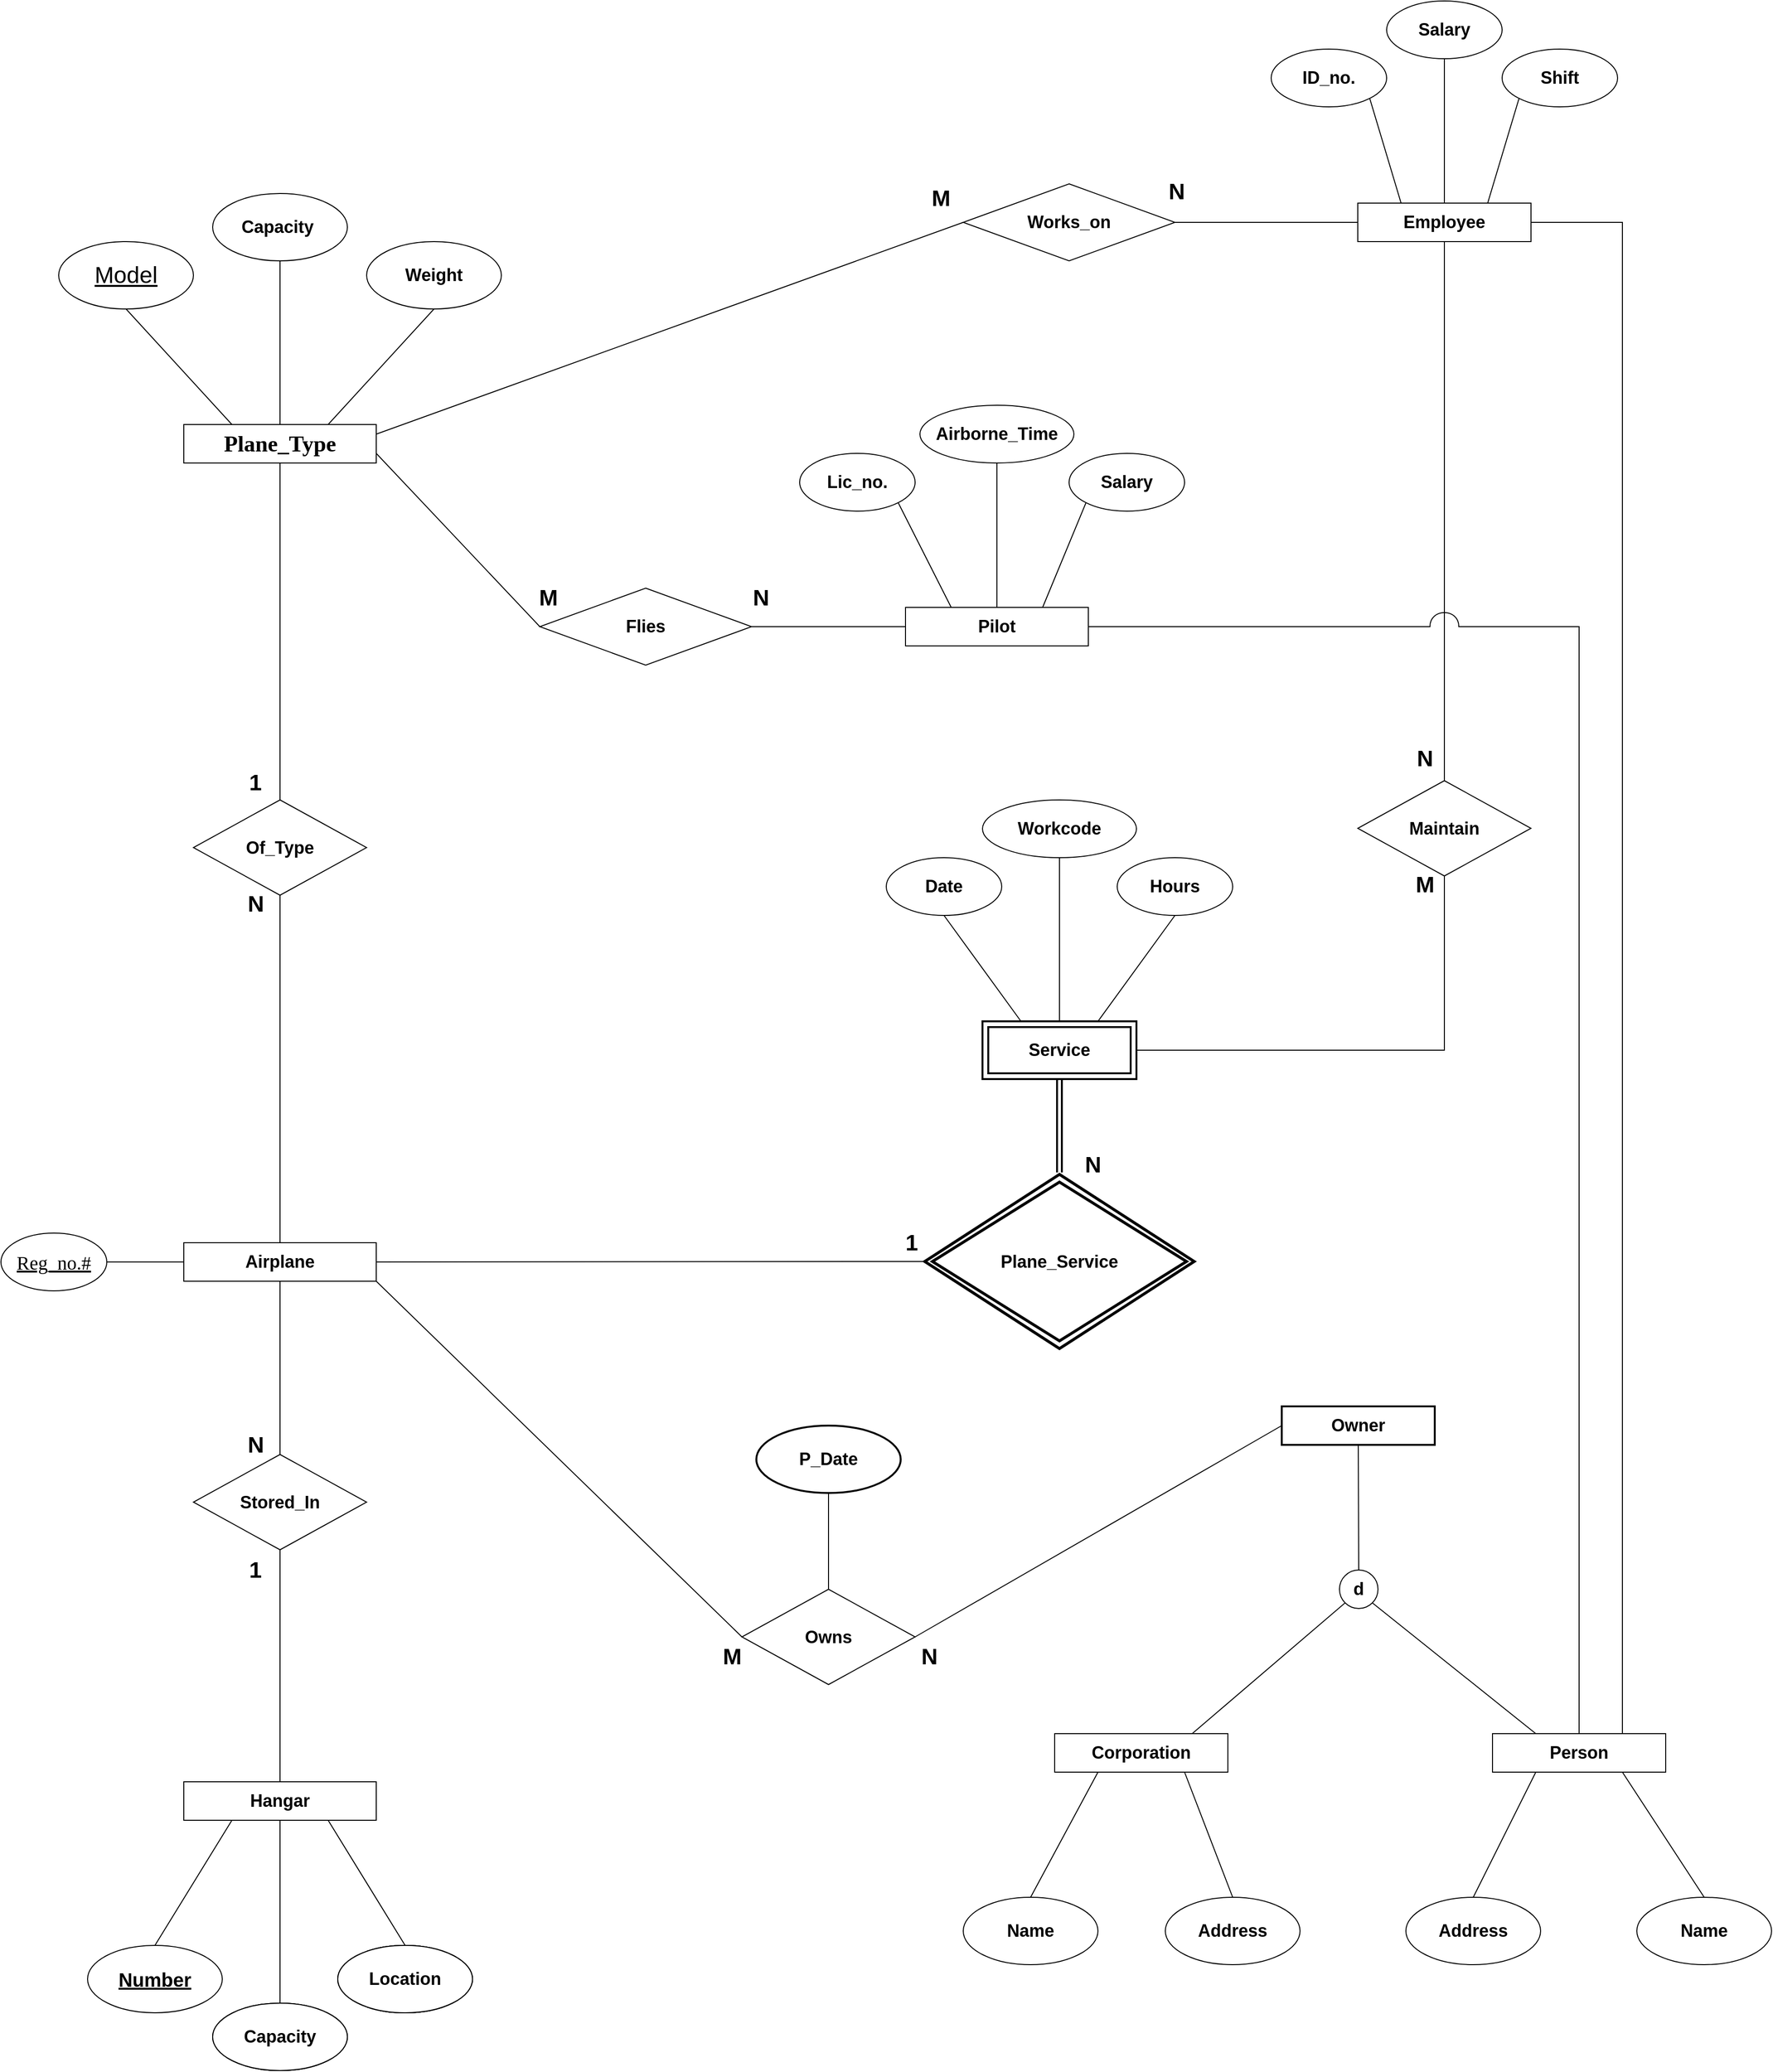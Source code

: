 <mxfile version="13.7.9" type="github">
  <diagram id="R2lEEEUBdFMjLlhIrx00" name="Page-1">
    <mxGraphModel dx="1488" dy="774" grid="1" gridSize="10" guides="1" tooltips="1" connect="1" arrows="1" fold="1" page="1" pageScale="1" pageWidth="4681" pageHeight="3300" math="0" shadow="0" extFonts="Permanent Marker^https://fonts.googleapis.com/css?family=Permanent+Marker">
      <root>
        <mxCell id="0" />
        <mxCell id="1" parent="0" />
        <mxCell id="w9EJP6OK26-klk4q5sA6-3" style="edgeStyle=orthogonalEdgeStyle;rounded=1;orthogonalLoop=1;jettySize=auto;html=1;exitX=0.5;exitY=0;exitDx=0;exitDy=0;strokeColor=none;" parent="1" source="w9EJP6OK26-klk4q5sA6-1" edge="1">
          <mxGeometry relative="1" as="geometry">
            <mxPoint x="1206" y="1559" as="targetPoint" />
          </mxGeometry>
        </mxCell>
        <mxCell id="w9EJP6OK26-klk4q5sA6-5" style="edgeStyle=orthogonalEdgeStyle;rounded=0;orthogonalLoop=1;jettySize=auto;html=1;exitX=0.5;exitY=0;exitDx=0;exitDy=0;startArrow=none;startFill=0;endArrow=none;endFill=0;strokeColor=#000000;entryX=0.5;entryY=1;entryDx=0;entryDy=0;" parent="1" source="w9EJP6OK26-klk4q5sA6-1" target="w9EJP6OK26-klk4q5sA6-6" edge="1">
          <mxGeometry relative="1" as="geometry">
            <mxPoint x="1200" y="1559" as="targetPoint" />
          </mxGeometry>
        </mxCell>
        <mxCell id="w9EJP6OK26-klk4q5sA6-45" style="edgeStyle=orthogonalEdgeStyle;rounded=0;orthogonalLoop=1;jettySize=auto;html=1;exitX=1;exitY=0.5;exitDx=0;exitDy=0;startArrow=none;startFill=0;endArrow=none;endFill=0;strokeColor=#000000;entryX=0;entryY=0.5;entryDx=0;entryDy=0;" parent="1" source="w9EJP6OK26-klk4q5sA6-1" target="w9EJP6OK26-klk4q5sA6-46" edge="1">
          <mxGeometry relative="1" as="geometry">
            <mxPoint x="1880" y="1858" as="targetPoint" />
            <Array as="points">
              <mxPoint x="1868" y="1990" />
            </Array>
          </mxGeometry>
        </mxCell>
        <mxCell id="w9EJP6OK26-klk4q5sA6-87" style="edgeStyle=elbowEdgeStyle;rounded=0;jumpSize=0;orthogonalLoop=1;jettySize=auto;html=1;exitX=0.5;exitY=1;exitDx=0;exitDy=0;entryX=0.5;entryY=0;entryDx=0;entryDy=0;startArrow=none;startFill=0;endArrow=none;endFill=0;strokeColor=#000000;strokeWidth=1;" parent="1" source="w9EJP6OK26-klk4q5sA6-1" target="w9EJP6OK26-klk4q5sA6-80" edge="1">
          <mxGeometry relative="1" as="geometry" />
        </mxCell>
        <mxCell id="w9EJP6OK26-klk4q5sA6-93" style="rounded=0;jumpSize=0;orthogonalLoop=1;jettySize=auto;html=1;exitX=1;exitY=1;exitDx=0;exitDy=0;startArrow=none;startFill=0;endArrow=none;endFill=0;strokeColor=#000000;strokeWidth=1;entryX=0;entryY=0.5;entryDx=0;entryDy=0;" parent="1" source="w9EJP6OK26-klk4q5sA6-1" target="w9EJP6OK26-klk4q5sA6-95" edge="1">
          <mxGeometry relative="1" as="geometry">
            <mxPoint x="1680" y="2320" as="targetPoint" />
          </mxGeometry>
        </mxCell>
        <mxCell id="w9EJP6OK26-klk4q5sA6-144" style="edgeStyle=elbowEdgeStyle;rounded=0;jumpStyle=arc;jumpSize=30;orthogonalLoop=1;jettySize=auto;html=1;exitX=0;exitY=0.5;exitDx=0;exitDy=0;startArrow=none;startFill=0;endArrow=none;endFill=0;strokeColor=#000000;strokeWidth=1;fontFamily=Times New Roman;fontSize=20;entryX=1;entryY=0.5;entryDx=0;entryDy=0;" parent="1" source="w9EJP6OK26-klk4q5sA6-1" target="w9EJP6OK26-klk4q5sA6-145" edge="1">
          <mxGeometry relative="1" as="geometry">
            <mxPoint x="1020" y="1990" as="targetPoint" />
          </mxGeometry>
        </mxCell>
        <mxCell id="w9EJP6OK26-klk4q5sA6-1" value="&lt;h2&gt;Airplane&lt;/h2&gt;" style="rounded=0;whiteSpace=wrap;html=1;" parent="1" vertex="1">
          <mxGeometry x="1100" y="1970" width="200" height="40" as="geometry" />
        </mxCell>
        <mxCell id="w9EJP6OK26-klk4q5sA6-9" style="edgeStyle=orthogonalEdgeStyle;rounded=0;orthogonalLoop=1;jettySize=auto;html=1;exitX=0.5;exitY=0;exitDx=0;exitDy=0;startArrow=none;startFill=0;endArrow=none;endFill=0;strokeColor=#000000;entryX=0.5;entryY=1;entryDx=0;entryDy=0;" parent="1" source="w9EJP6OK26-klk4q5sA6-6" target="w9EJP6OK26-klk4q5sA6-10" edge="1">
          <mxGeometry relative="1" as="geometry">
            <mxPoint x="1200" y="1160" as="targetPoint" />
          </mxGeometry>
        </mxCell>
        <mxCell id="w9EJP6OK26-klk4q5sA6-6" value="&lt;h2&gt;Of_Type&lt;/h2&gt;" style="rhombus;whiteSpace=wrap;html=1;" parent="1" vertex="1">
          <mxGeometry x="1110" y="1510" width="180" height="99" as="geometry" />
        </mxCell>
        <mxCell id="w9EJP6OK26-klk4q5sA6-13" style="edgeStyle=orthogonalEdgeStyle;rounded=0;orthogonalLoop=1;jettySize=auto;html=1;exitX=0.5;exitY=0;exitDx=0;exitDy=0;startArrow=none;startFill=0;endArrow=none;endFill=0;strokeColor=#000000;entryX=0.5;entryY=1;entryDx=0;entryDy=0;" parent="1" source="w9EJP6OK26-klk4q5sA6-10" target="w9EJP6OK26-klk4q5sA6-17" edge="1">
          <mxGeometry relative="1" as="geometry">
            <mxPoint x="1200" y="940" as="targetPoint" />
          </mxGeometry>
        </mxCell>
        <mxCell id="w9EJP6OK26-klk4q5sA6-10" value="&lt;h3&gt;Plane_Type&lt;/h3&gt;" style="rounded=0;whiteSpace=wrap;html=1;fontSize=20;align=center;fontFamily=Times New Roman;" parent="1" vertex="1">
          <mxGeometry x="1100" y="1120" width="200" height="40" as="geometry" />
        </mxCell>
        <mxCell id="w9EJP6OK26-klk4q5sA6-12" value="" style="endArrow=none;html=1;strokeColor=#000000;exitX=0.75;exitY=0;exitDx=0;exitDy=0;entryX=0.5;entryY=1;entryDx=0;entryDy=0;" parent="1" source="w9EJP6OK26-klk4q5sA6-10" target="w9EJP6OK26-klk4q5sA6-15" edge="1">
          <mxGeometry width="50" height="50" relative="1" as="geometry">
            <mxPoint x="1250" y="850" as="sourcePoint" />
            <mxPoint x="1360" y="990" as="targetPoint" />
          </mxGeometry>
        </mxCell>
        <mxCell id="w9EJP6OK26-klk4q5sA6-14" value="" style="endArrow=none;html=1;strokeColor=#000000;exitX=0.25;exitY=0;exitDx=0;exitDy=0;entryX=0.5;entryY=1;entryDx=0;entryDy=0;entryPerimeter=0;" parent="1" source="w9EJP6OK26-klk4q5sA6-10" target="w9EJP6OK26-klk4q5sA6-18" edge="1">
          <mxGeometry width="50" height="50" relative="1" as="geometry">
            <mxPoint x="1250" y="850" as="sourcePoint" />
            <mxPoint x="1040" y="1000" as="targetPoint" />
          </mxGeometry>
        </mxCell>
        <mxCell id="w9EJP6OK26-klk4q5sA6-15" value="&lt;h2&gt;Weight&lt;/h2&gt;" style="ellipse;whiteSpace=wrap;html=1;" parent="1" vertex="1">
          <mxGeometry x="1290" y="930" width="140" height="70" as="geometry" />
        </mxCell>
        <mxCell id="w9EJP6OK26-klk4q5sA6-17" value="&lt;h2&gt;Capacity&amp;nbsp;&lt;/h2&gt;" style="ellipse;whiteSpace=wrap;html=1;" parent="1" vertex="1">
          <mxGeometry x="1130" y="880" width="140" height="70" as="geometry" />
        </mxCell>
        <mxCell id="w9EJP6OK26-klk4q5sA6-18" value="&lt;h2 style=&quot;font-size: 24px&quot;&gt;&lt;span style=&quot;font-weight: 400&quot;&gt;&lt;span&gt;Model&lt;/span&gt;&lt;/span&gt;&lt;/h2&gt;" style="ellipse;whiteSpace=wrap;html=1;fontFamily=Helvetica;fontStyle=4" parent="1" vertex="1">
          <mxGeometry x="970" y="930" width="140" height="70" as="geometry" />
        </mxCell>
        <mxCell id="w9EJP6OK26-klk4q5sA6-19" value="" style="endArrow=none;html=1;strokeColor=#000000;exitX=1;exitY=0.25;exitDx=0;exitDy=0;entryX=0;entryY=0.5;entryDx=0;entryDy=0;" parent="1" source="w9EJP6OK26-klk4q5sA6-10" target="w9EJP6OK26-klk4q5sA6-24" edge="1">
          <mxGeometry width="50" height="50" relative="1" as="geometry">
            <mxPoint x="1250" y="1140" as="sourcePoint" />
            <mxPoint x="1800" y="920" as="targetPoint" />
          </mxGeometry>
        </mxCell>
        <mxCell id="w9EJP6OK26-klk4q5sA6-25" style="edgeStyle=orthogonalEdgeStyle;rounded=0;orthogonalLoop=1;jettySize=auto;html=1;exitX=1;exitY=0.5;exitDx=0;exitDy=0;startArrow=none;startFill=0;endArrow=none;endFill=0;strokeColor=#000000;entryX=0;entryY=0.5;entryDx=0;entryDy=0;" parent="1" source="w9EJP6OK26-klk4q5sA6-24" target="w9EJP6OK26-klk4q5sA6-38" edge="1">
          <mxGeometry relative="1" as="geometry">
            <mxPoint x="2360" y="910" as="targetPoint" />
          </mxGeometry>
        </mxCell>
        <mxCell id="w9EJP6OK26-klk4q5sA6-24" value="&lt;h2&gt;Works_on&lt;/h2&gt;" style="rhombus;whiteSpace=wrap;html=1;" parent="1" vertex="1">
          <mxGeometry x="1910" y="870" width="220" height="80" as="geometry" />
        </mxCell>
        <mxCell id="w9EJP6OK26-klk4q5sA6-27" value="" style="endArrow=none;html=1;strokeColor=#000000;exitX=1;exitY=0.75;exitDx=0;exitDy=0;entryX=0;entryY=0.5;entryDx=0;entryDy=0;entryPerimeter=0;" parent="1" source="w9EJP6OK26-klk4q5sA6-10" target="w9EJP6OK26-klk4q5sA6-28" edge="1">
          <mxGeometry width="50" height="50" relative="1" as="geometry">
            <mxPoint x="1820" y="1140" as="sourcePoint" />
            <mxPoint x="1600" y="1320" as="targetPoint" />
          </mxGeometry>
        </mxCell>
        <mxCell id="w9EJP6OK26-klk4q5sA6-29" style="edgeStyle=orthogonalEdgeStyle;rounded=0;orthogonalLoop=1;jettySize=auto;html=1;exitX=1;exitY=0.5;exitDx=0;exitDy=0;startArrow=none;startFill=0;endArrow=none;endFill=0;strokeColor=#000000;entryX=0;entryY=0.5;entryDx=0;entryDy=0;entryPerimeter=0;" parent="1" source="w9EJP6OK26-klk4q5sA6-28" target="w9EJP6OK26-klk4q5sA6-30" edge="1">
          <mxGeometry relative="1" as="geometry">
            <mxPoint x="2100" y="1270" as="targetPoint" />
          </mxGeometry>
        </mxCell>
        <mxCell id="w9EJP6OK26-klk4q5sA6-28" value="&lt;h2&gt;Flies&lt;/h2&gt;" style="rhombus;whiteSpace=wrap;html=1;" parent="1" vertex="1">
          <mxGeometry x="1470" y="1290" width="220" height="80" as="geometry" />
        </mxCell>
        <mxCell id="w9EJP6OK26-klk4q5sA6-34" style="edgeStyle=orthogonalEdgeStyle;rounded=0;orthogonalLoop=1;jettySize=auto;html=1;exitX=0.5;exitY=0;exitDx=0;exitDy=0;startArrow=none;startFill=0;endArrow=none;endFill=0;strokeColor=#000000;entryX=0.5;entryY=1;entryDx=0;entryDy=0;" parent="1" source="w9EJP6OK26-klk4q5sA6-30" target="w9EJP6OK26-klk4q5sA6-37" edge="1">
          <mxGeometry relative="1" as="geometry">
            <mxPoint x="1945" y="1160" as="targetPoint" />
          </mxGeometry>
        </mxCell>
        <mxCell id="w9EJP6OK26-klk4q5sA6-30" value="&lt;h2&gt;Pilot&lt;/h2&gt;" style="rounded=0;whiteSpace=wrap;html=1;direction=east;" parent="1" vertex="1">
          <mxGeometry x="1850" y="1310" width="190" height="40" as="geometry" />
        </mxCell>
        <mxCell id="w9EJP6OK26-klk4q5sA6-31" value="" style="endArrow=none;html=1;strokeColor=#000000;exitX=0.25;exitY=0;exitDx=0;exitDy=0;entryX=1;entryY=1;entryDx=0;entryDy=0;" parent="1" source="w9EJP6OK26-klk4q5sA6-30" target="w9EJP6OK26-klk4q5sA6-35" edge="1">
          <mxGeometry width="50" height="50" relative="1" as="geometry">
            <mxPoint x="1550" y="1060" as="sourcePoint" />
            <mxPoint x="1840" y="1200" as="targetPoint" />
          </mxGeometry>
        </mxCell>
        <mxCell id="w9EJP6OK26-klk4q5sA6-32" value="" style="endArrow=none;html=1;strokeColor=#000000;exitX=0.75;exitY=0;exitDx=0;exitDy=0;entryX=0;entryY=1;entryDx=0;entryDy=0;" parent="1" source="w9EJP6OK26-klk4q5sA6-30" target="w9EJP6OK26-klk4q5sA6-36" edge="1">
          <mxGeometry width="50" height="50" relative="1" as="geometry">
            <mxPoint x="1997.5" y="1310" as="sourcePoint" />
            <mxPoint x="2040" y="1200" as="targetPoint" />
          </mxGeometry>
        </mxCell>
        <mxCell id="w9EJP6OK26-klk4q5sA6-35" value="&lt;h2&gt;Lic_no.&lt;/h2&gt;" style="ellipse;whiteSpace=wrap;html=1;" parent="1" vertex="1">
          <mxGeometry x="1740" y="1150" width="120" height="60" as="geometry" />
        </mxCell>
        <mxCell id="w9EJP6OK26-klk4q5sA6-36" value="&lt;h2&gt;Salary&lt;/h2&gt;" style="ellipse;whiteSpace=wrap;html=1;" parent="1" vertex="1">
          <mxGeometry x="2020" y="1150" width="120" height="60" as="geometry" />
        </mxCell>
        <mxCell id="w9EJP6OK26-klk4q5sA6-37" value="&lt;h2&gt;Airborne_Time&lt;/h2&gt;" style="ellipse;whiteSpace=wrap;html=1;" parent="1" vertex="1">
          <mxGeometry x="1865" y="1100" width="160" height="60" as="geometry" />
        </mxCell>
        <mxCell id="w9EJP6OK26-klk4q5sA6-38" value="&lt;h2&gt;Employee&lt;/h2&gt;" style="rounded=0;whiteSpace=wrap;html=1;" parent="1" vertex="1">
          <mxGeometry x="2320" y="890" width="180" height="40" as="geometry" />
        </mxCell>
        <mxCell id="w9EJP6OK26-klk4q5sA6-39" style="edgeStyle=orthogonalEdgeStyle;rounded=0;orthogonalLoop=1;jettySize=auto;html=1;exitX=0.5;exitY=0;exitDx=0;exitDy=0;startArrow=none;startFill=0;endArrow=none;endFill=0;strokeColor=#000000;entryX=0.5;entryY=1;entryDx=0;entryDy=0;" parent="1" source="w9EJP6OK26-klk4q5sA6-38" target="w9EJP6OK26-klk4q5sA6-44" edge="1">
          <mxGeometry relative="1" as="geometry">
            <mxPoint x="2450" y="740" as="targetPoint" />
            <mxPoint x="2450" y="890" as="sourcePoint" />
            <Array as="points" />
          </mxGeometry>
        </mxCell>
        <mxCell id="w9EJP6OK26-klk4q5sA6-40" value="" style="endArrow=none;html=1;strokeColor=#000000;exitX=0.25;exitY=0;exitDx=0;exitDy=0;entryX=1;entryY=1;entryDx=0;entryDy=0;" parent="1" source="w9EJP6OK26-klk4q5sA6-38" target="w9EJP6OK26-klk4q5sA6-42" edge="1">
          <mxGeometry width="50" height="50" relative="1" as="geometry">
            <mxPoint x="2407.5" y="890" as="sourcePoint" />
            <mxPoint x="2350" y="780" as="targetPoint" />
          </mxGeometry>
        </mxCell>
        <mxCell id="w9EJP6OK26-klk4q5sA6-41" value="" style="endArrow=none;html=1;strokeColor=#000000;exitX=0.75;exitY=0;exitDx=0;exitDy=0;entryX=0;entryY=1;entryDx=0;entryDy=0;" parent="1" source="w9EJP6OK26-klk4q5sA6-38" target="w9EJP6OK26-klk4q5sA6-43" edge="1">
          <mxGeometry width="50" height="50" relative="1" as="geometry">
            <mxPoint x="2502.5" y="890" as="sourcePoint" />
            <mxPoint x="2550" y="780" as="targetPoint" />
          </mxGeometry>
        </mxCell>
        <mxCell id="w9EJP6OK26-klk4q5sA6-42" value="&lt;h2&gt;ID_no.&lt;/h2&gt;" style="ellipse;whiteSpace=wrap;html=1;" parent="1" vertex="1">
          <mxGeometry x="2230" y="730" width="120" height="60" as="geometry" />
        </mxCell>
        <mxCell id="w9EJP6OK26-klk4q5sA6-43" value="&lt;h2&gt;Shift&lt;/h2&gt;" style="ellipse;whiteSpace=wrap;html=1;" parent="1" vertex="1">
          <mxGeometry x="2470" y="730" width="120" height="60" as="geometry" />
        </mxCell>
        <mxCell id="w9EJP6OK26-klk4q5sA6-44" value="&lt;h2&gt;Salary&lt;/h2&gt;" style="ellipse;whiteSpace=wrap;html=1;" parent="1" vertex="1">
          <mxGeometry x="2350" y="680" width="120" height="60" as="geometry" />
        </mxCell>
        <mxCell id="w9EJP6OK26-klk4q5sA6-47" style="edgeStyle=orthogonalEdgeStyle;rounded=0;orthogonalLoop=1;jettySize=auto;html=1;startArrow=none;startFill=0;endArrow=none;endFill=0;strokeColor=#000000;shape=link;strokeWidth=2;exitX=0.5;exitY=0;exitDx=0;exitDy=0;" parent="1" source="w9EJP6OK26-klk4q5sA6-46" edge="1">
          <mxGeometry relative="1" as="geometry">
            <mxPoint x="2010" y="1770" as="targetPoint" />
            <mxPoint x="2010" y="1890" as="sourcePoint" />
          </mxGeometry>
        </mxCell>
        <mxCell id="w9EJP6OK26-klk4q5sA6-46" value="&lt;h2&gt;Plane_Service&lt;/h2&gt;" style="shape=rhombus;double=1;perimeter=rhombusPerimeter;whiteSpace=wrap;html=1;align=center;spacing=11;strokeWidth=3;perimeterSpacing=2;rounded=0;shadow=0;sketch=0;gradientColor=#ffffff;rotation=0;" parent="1" vertex="1">
          <mxGeometry x="1870" y="1899" width="280" height="181" as="geometry" />
        </mxCell>
        <mxCell id="w9EJP6OK26-klk4q5sA6-50" value="" style="edgeStyle=orthogonalEdgeStyle;shape=link;rounded=0;orthogonalLoop=1;jettySize=auto;html=1;startArrow=none;startFill=0;endArrow=none;endFill=0;strokeColor=#000000;strokeWidth=2;exitX=0.5;exitY=1;exitDx=0;exitDy=0;entryX=0.5;entryY=0;entryDx=0;entryDy=0;" parent="1" source="w9EJP6OK26-klk4q5sA6-48" target="w9EJP6OK26-klk4q5sA6-46" edge="1">
          <mxGeometry relative="1" as="geometry" />
        </mxCell>
        <mxCell id="w9EJP6OK26-klk4q5sA6-52" style="edgeStyle=orthogonalEdgeStyle;rounded=0;orthogonalLoop=1;jettySize=auto;html=1;exitX=0.5;exitY=0;exitDx=0;exitDy=0;startArrow=none;startFill=0;endArrow=none;endFill=0;strokeColor=#000000;strokeWidth=1;entryX=0.5;entryY=1;entryDx=0;entryDy=0;" parent="1" source="w9EJP6OK26-klk4q5sA6-48" target="w9EJP6OK26-klk4q5sA6-57" edge="1">
          <mxGeometry relative="1" as="geometry">
            <mxPoint x="2010" y="1570" as="targetPoint" />
          </mxGeometry>
        </mxCell>
        <mxCell id="w9EJP6OK26-klk4q5sA6-58" style="edgeStyle=orthogonalEdgeStyle;rounded=0;orthogonalLoop=1;jettySize=auto;html=1;exitX=1;exitY=0.5;exitDx=0;exitDy=0;startArrow=none;startFill=0;endArrow=none;endFill=0;strokeColor=#000000;strokeWidth=1;jumpSize=0;entryX=0.5;entryY=1;entryDx=0;entryDy=0;" parent="1" source="w9EJP6OK26-klk4q5sA6-48" target="w9EJP6OK26-klk4q5sA6-67" edge="1">
          <mxGeometry relative="1" as="geometry">
            <mxPoint x="2450" y="1460" as="targetPoint" />
            <Array as="points">
              <mxPoint x="2410" y="1770" />
            </Array>
          </mxGeometry>
        </mxCell>
        <mxCell id="w9EJP6OK26-klk4q5sA6-48" value="&lt;h2&gt;Service&lt;/h2&gt;" style="shape=ext;margin=3;double=1;whiteSpace=wrap;html=1;align=center;rounded=0;shadow=0;sketch=0;strokeWidth=2;gradientColor=#ffffff;" parent="1" vertex="1">
          <mxGeometry x="1930" y="1740" width="160" height="60" as="geometry" />
        </mxCell>
        <mxCell id="w9EJP6OK26-klk4q5sA6-53" style="rounded=0;orthogonalLoop=1;jettySize=auto;html=1;exitX=0.25;exitY=0;exitDx=0;exitDy=0;startArrow=none;startFill=0;endArrow=none;endFill=0;strokeColor=#000000;strokeWidth=1;entryX=0.5;entryY=1;entryDx=0;entryDy=0;" parent="1" source="w9EJP6OK26-klk4q5sA6-48" target="w9EJP6OK26-klk4q5sA6-55" edge="1">
          <mxGeometry relative="1" as="geometry">
            <mxPoint x="1840" y="1600" as="targetPoint" />
            <mxPoint x="2020" y="1750" as="sourcePoint" />
          </mxGeometry>
        </mxCell>
        <mxCell id="w9EJP6OK26-klk4q5sA6-54" style="rounded=0;orthogonalLoop=1;jettySize=auto;html=1;exitX=0.75;exitY=0;exitDx=0;exitDy=0;startArrow=none;startFill=0;endArrow=none;endFill=0;strokeColor=#000000;strokeWidth=1;entryX=0.5;entryY=1;entryDx=0;entryDy=0;" parent="1" source="w9EJP6OK26-klk4q5sA6-48" target="w9EJP6OK26-klk4q5sA6-56" edge="1">
          <mxGeometry relative="1" as="geometry">
            <mxPoint x="2170" y="1600" as="targetPoint" />
            <mxPoint x="2030" y="1760" as="sourcePoint" />
          </mxGeometry>
        </mxCell>
        <mxCell id="w9EJP6OK26-klk4q5sA6-55" value="&lt;h2&gt;Date&lt;/h2&gt;" style="ellipse;whiteSpace=wrap;html=1;" parent="1" vertex="1">
          <mxGeometry x="1830" y="1570" width="120" height="60" as="geometry" />
        </mxCell>
        <mxCell id="w9EJP6OK26-klk4q5sA6-56" value="&lt;h2&gt;Hours&lt;/h2&gt;" style="ellipse;whiteSpace=wrap;html=1;" parent="1" vertex="1">
          <mxGeometry x="2070" y="1570" width="120" height="60" as="geometry" />
        </mxCell>
        <mxCell id="w9EJP6OK26-klk4q5sA6-57" value="&lt;h2&gt;Workcode&lt;/h2&gt;" style="ellipse;whiteSpace=wrap;html=1;" parent="1" vertex="1">
          <mxGeometry x="1930" y="1510" width="160" height="60" as="geometry" />
        </mxCell>
        <mxCell id="w9EJP6OK26-klk4q5sA6-68" style="edgeStyle=elbowEdgeStyle;rounded=0;jumpSize=0;orthogonalLoop=1;jettySize=auto;html=1;exitX=0.5;exitY=0;exitDx=0;exitDy=0;entryX=0.5;entryY=1;entryDx=0;entryDy=0;startArrow=none;startFill=0;endArrow=none;endFill=0;strokeColor=#000000;strokeWidth=1;" parent="1" source="w9EJP6OK26-klk4q5sA6-67" target="w9EJP6OK26-klk4q5sA6-38" edge="1">
          <mxGeometry relative="1" as="geometry" />
        </mxCell>
        <mxCell id="w9EJP6OK26-klk4q5sA6-67" value="&lt;h2&gt;Maintain&lt;/h2&gt;" style="rhombus;whiteSpace=wrap;html=1;" parent="1" vertex="1">
          <mxGeometry x="2320" y="1490" width="180" height="99" as="geometry" />
        </mxCell>
        <mxCell id="w9EJP6OK26-klk4q5sA6-72" style="edgeStyle=orthogonalEdgeStyle;rounded=0;orthogonalLoop=1;jettySize=auto;html=1;exitX=0.5;exitY=0;exitDx=0;exitDy=0;startArrow=none;startFill=0;endArrow=none;endFill=0;strokeColor=#000000;entryX=0.5;entryY=1;entryDx=0;entryDy=0;" parent="1" source="w9EJP6OK26-klk4q5sA6-73" target="w9EJP6OK26-klk4q5sA6-77" edge="1">
          <mxGeometry relative="1" as="geometry">
            <mxPoint x="600" y="2469" as="targetPoint" />
          </mxGeometry>
        </mxCell>
        <mxCell id="w9EJP6OK26-klk4q5sA6-73" value="&lt;h2&gt;Hangar&lt;/h2&gt;" style="rounded=0;whiteSpace=wrap;html=1;direction=west;" parent="1" vertex="1">
          <mxGeometry x="1100" y="2530" width="200" height="40" as="geometry" />
        </mxCell>
        <mxCell id="w9EJP6OK26-klk4q5sA6-74" value="" style="endArrow=none;html=1;strokeColor=#000000;exitX=0.75;exitY=0;exitDx=0;exitDy=0;entryX=0.5;entryY=1;entryDx=0;entryDy=0;" parent="1" source="w9EJP6OK26-klk4q5sA6-73" target="w9EJP6OK26-klk4q5sA6-76" edge="1">
          <mxGeometry width="50" height="50" relative="1" as="geometry">
            <mxPoint x="1100" y="2280" as="sourcePoint" />
            <mxPoint x="1210" y="2420" as="targetPoint" />
          </mxGeometry>
        </mxCell>
        <mxCell id="w9EJP6OK26-klk4q5sA6-75" value="" style="endArrow=none;html=1;strokeColor=#000000;exitX=0.25;exitY=0;exitDx=0;exitDy=0;entryX=0.5;entryY=1;entryDx=0;entryDy=0;" parent="1" source="w9EJP6OK26-klk4q5sA6-73" target="w9EJP6OK26-klk4q5sA6-85" edge="1">
          <mxGeometry width="50" height="50" relative="1" as="geometry">
            <mxPoint x="650" y="2379" as="sourcePoint" />
            <mxPoint x="440" y="2529" as="targetPoint" />
          </mxGeometry>
        </mxCell>
        <mxCell id="w9EJP6OK26-klk4q5sA6-76" value="&lt;h2 style=&quot;font-size: 20px;&quot;&gt;Number&lt;/h2&gt;" style="ellipse;whiteSpace=wrap;html=1;direction=west;fontStyle=4;fontFamily=Helvetica;fontSize=20;" parent="1" vertex="1">
          <mxGeometry x="1000" y="2700" width="140" height="70" as="geometry" />
        </mxCell>
        <mxCell id="w9EJP6OK26-klk4q5sA6-77" value="" style="ellipse;whiteSpace=wrap;html=1;direction=west;" parent="1" vertex="1">
          <mxGeometry x="1130" y="2760" width="140" height="70" as="geometry" />
        </mxCell>
        <mxCell id="w9EJP6OK26-klk4q5sA6-88" style="edgeStyle=elbowEdgeStyle;rounded=0;jumpSize=0;orthogonalLoop=1;jettySize=auto;html=1;exitX=0.5;exitY=1;exitDx=0;exitDy=0;startArrow=none;startFill=0;endArrow=none;endFill=0;strokeColor=#000000;strokeWidth=1;entryX=0.5;entryY=1;entryDx=0;entryDy=0;" parent="1" source="w9EJP6OK26-klk4q5sA6-80" target="w9EJP6OK26-klk4q5sA6-73" edge="1">
          <mxGeometry relative="1" as="geometry">
            <mxPoint x="1200" y="2760" as="targetPoint" />
          </mxGeometry>
        </mxCell>
        <mxCell id="w9EJP6OK26-klk4q5sA6-80" value="&lt;h2&gt;Stored_In&lt;/h2&gt;" style="rhombus;whiteSpace=wrap;html=1;direction=east;" parent="1" vertex="1">
          <mxGeometry x="1110" y="2190" width="180" height="99" as="geometry" />
        </mxCell>
        <mxCell id="w9EJP6OK26-klk4q5sA6-85" value="dasd" style="ellipse;whiteSpace=wrap;html=1;direction=west;" parent="1" vertex="1">
          <mxGeometry x="1260" y="2700" width="140" height="70" as="geometry" />
        </mxCell>
        <mxCell id="w9EJP6OK26-klk4q5sA6-96" style="edgeStyle=none;rounded=0;jumpSize=0;orthogonalLoop=1;jettySize=auto;html=1;exitX=0.5;exitY=0;exitDx=0;exitDy=0;startArrow=none;startFill=0;endArrow=none;endFill=0;strokeColor=#000000;strokeWidth=1;entryX=0.5;entryY=1;entryDx=0;entryDy=0;" parent="1" source="w9EJP6OK26-klk4q5sA6-95" target="w9EJP6OK26-klk4q5sA6-99" edge="1">
          <mxGeometry relative="1" as="geometry">
            <mxPoint x="1770" y="2210" as="targetPoint" />
          </mxGeometry>
        </mxCell>
        <mxCell id="w9EJP6OK26-klk4q5sA6-97" style="edgeStyle=none;rounded=0;jumpSize=0;orthogonalLoop=1;jettySize=auto;html=1;exitX=1;exitY=0.5;exitDx=0;exitDy=0;startArrow=none;startFill=0;endArrow=none;endFill=0;strokeColor=#000000;strokeWidth=1;entryX=0;entryY=0.5;entryDx=0;entryDy=0;" parent="1" source="w9EJP6OK26-klk4q5sA6-95" target="w9EJP6OK26-klk4q5sA6-98" edge="1">
          <mxGeometry relative="1" as="geometry">
            <mxPoint x="2210" y="2180" as="targetPoint" />
          </mxGeometry>
        </mxCell>
        <mxCell id="w9EJP6OK26-klk4q5sA6-95" value="&lt;h2&gt;Owns&lt;/h2&gt;" style="rhombus;whiteSpace=wrap;html=1;direction=east;" parent="1" vertex="1">
          <mxGeometry x="1680" y="2330" width="180" height="99" as="geometry" />
        </mxCell>
        <mxCell id="w9EJP6OK26-klk4q5sA6-101" style="edgeStyle=none;rounded=0;jumpSize=0;orthogonalLoop=1;jettySize=auto;html=1;exitX=0.5;exitY=1;exitDx=0;exitDy=0;startArrow=none;startFill=0;endArrow=none;endFill=0;strokeColor=#000000;strokeWidth=1;entryX=0.5;entryY=0;entryDx=0;entryDy=0;" parent="1" source="w9EJP6OK26-klk4q5sA6-98" target="w9EJP6OK26-klk4q5sA6-102" edge="1">
          <mxGeometry relative="1" as="geometry">
            <mxPoint x="2321" y="2310" as="targetPoint" />
          </mxGeometry>
        </mxCell>
        <mxCell id="w9EJP6OK26-klk4q5sA6-98" value="&lt;h2&gt;Owner&lt;/h2&gt;" style="whiteSpace=wrap;html=1;align=center;rounded=0;shadow=0;sketch=0;strokeWidth=2;gradientColor=#ffffff;" parent="1" vertex="1">
          <mxGeometry x="2241" y="2140" width="159" height="40" as="geometry" />
        </mxCell>
        <mxCell id="w9EJP6OK26-klk4q5sA6-100" value="" style="edgeStyle=none;rounded=0;jumpSize=0;orthogonalLoop=1;jettySize=auto;html=1;startArrow=none;startFill=0;endArrow=none;endFill=0;strokeColor=#000000;strokeWidth=1;" parent="1" source="w9EJP6OK26-klk4q5sA6-99" target="w9EJP6OK26-klk4q5sA6-95" edge="1">
          <mxGeometry relative="1" as="geometry" />
        </mxCell>
        <mxCell id="w9EJP6OK26-klk4q5sA6-99" value="&lt;h2&gt;P_Date&lt;/h2&gt;" style="ellipse;whiteSpace=wrap;html=1;align=center;rounded=0;shadow=0;sketch=0;strokeWidth=2;gradientColor=#ffffff;" parent="1" vertex="1">
          <mxGeometry x="1695" y="2160" width="150" height="70" as="geometry" />
        </mxCell>
        <mxCell id="w9EJP6OK26-klk4q5sA6-102" value="&lt;h2&gt;d&lt;/h2&gt;" style="ellipse;whiteSpace=wrap;html=1;aspect=fixed;rounded=0;shadow=0;sketch=0;strokeWidth=1;gradientColor=#ffffff;" parent="1" vertex="1">
          <mxGeometry x="2301" y="2310" width="40" height="40" as="geometry" />
        </mxCell>
        <mxCell id="w9EJP6OK26-klk4q5sA6-103" value="" style="endArrow=none;html=1;strokeColor=#000000;strokeWidth=1;entryX=1;entryY=1;entryDx=0;entryDy=0;exitX=0.25;exitY=0;exitDx=0;exitDy=0;" parent="1" source="w9EJP6OK26-klk4q5sA6-107" target="w9EJP6OK26-klk4q5sA6-102" edge="1">
          <mxGeometry width="50" height="50" relative="1" as="geometry">
            <mxPoint x="2440" y="2480" as="sourcePoint" />
            <mxPoint x="2160" y="2440" as="targetPoint" />
          </mxGeometry>
        </mxCell>
        <mxCell id="w9EJP6OK26-klk4q5sA6-104" value="" style="endArrow=none;html=1;strokeColor=#000000;strokeWidth=1;entryX=0;entryY=1;entryDx=0;entryDy=0;exitX=0.794;exitY=0;exitDx=0;exitDy=0;exitPerimeter=0;" parent="1" source="w9EJP6OK26-klk4q5sA6-106" target="w9EJP6OK26-klk4q5sA6-102" edge="1">
          <mxGeometry width="50" height="50" relative="1" as="geometry">
            <mxPoint x="2200" y="2480" as="sourcePoint" />
            <mxPoint x="2210" y="2470" as="targetPoint" />
          </mxGeometry>
        </mxCell>
        <mxCell id="w9EJP6OK26-klk4q5sA6-106" value="&lt;h2&gt;Corporation&lt;/h2&gt;" style="whiteSpace=wrap;html=1;align=center;rounded=0;shadow=0;sketch=0;strokeWidth=1;gradientColor=#ffffff;" parent="1" vertex="1">
          <mxGeometry x="2005" y="2480" width="180" height="40" as="geometry" />
        </mxCell>
        <mxCell id="w9EJP6OK26-klk4q5sA6-139" style="edgeStyle=elbowEdgeStyle;rounded=0;jumpSize=30;orthogonalLoop=1;jettySize=auto;html=1;exitX=0.5;exitY=0;exitDx=0;exitDy=0;startArrow=none;startFill=0;endArrow=none;endFill=0;strokeColor=#000000;strokeWidth=1;entryX=1;entryY=0.5;entryDx=0;entryDy=0;jumpStyle=arc;" parent="1" source="w9EJP6OK26-klk4q5sA6-107" target="w9EJP6OK26-klk4q5sA6-30" edge="1">
          <mxGeometry relative="1" as="geometry">
            <mxPoint x="2550" y="1320" as="targetPoint" />
            <Array as="points">
              <mxPoint x="2550" y="1940" />
            </Array>
          </mxGeometry>
        </mxCell>
        <mxCell id="w9EJP6OK26-klk4q5sA6-140" style="edgeStyle=elbowEdgeStyle;rounded=0;jumpStyle=arc;jumpSize=30;orthogonalLoop=1;jettySize=auto;html=1;exitX=0.75;exitY=0;exitDx=0;exitDy=0;startArrow=none;startFill=0;endArrow=none;endFill=0;strokeColor=#000000;strokeWidth=1;entryX=1;entryY=0.5;entryDx=0;entryDy=0;" parent="1" source="w9EJP6OK26-klk4q5sA6-107" target="w9EJP6OK26-klk4q5sA6-38" edge="1">
          <mxGeometry relative="1" as="geometry">
            <mxPoint x="2600" y="896.667" as="targetPoint" />
            <Array as="points">
              <mxPoint x="2595" y="2420" />
              <mxPoint x="2610" y="1170" />
            </Array>
          </mxGeometry>
        </mxCell>
        <mxCell id="w9EJP6OK26-klk4q5sA6-107" value="&lt;h2&gt;Person&lt;/h2&gt;" style="whiteSpace=wrap;html=1;align=center;rounded=0;shadow=0;sketch=0;strokeWidth=1;gradientColor=#ffffff;" parent="1" vertex="1">
          <mxGeometry x="2460" y="2480" width="180" height="40" as="geometry" />
        </mxCell>
        <mxCell id="w9EJP6OK26-klk4q5sA6-108" value="dasd" style="ellipse;whiteSpace=wrap;html=1;direction=west;" parent="1" vertex="1">
          <mxGeometry x="1260" y="2700" width="140" height="70" as="geometry" />
        </mxCell>
        <mxCell id="w9EJP6OK26-klk4q5sA6-109" value="dasd" style="ellipse;whiteSpace=wrap;html=1;direction=west;" parent="1" vertex="1">
          <mxGeometry x="1260" y="2700" width="140" height="70" as="geometry" />
        </mxCell>
        <mxCell id="w9EJP6OK26-klk4q5sA6-110" value="" style="ellipse;whiteSpace=wrap;html=1;direction=west;" parent="1" vertex="1">
          <mxGeometry x="1130" y="2760" width="140" height="70" as="geometry" />
        </mxCell>
        <mxCell id="w9EJP6OK26-klk4q5sA6-112" value="&lt;h2&gt;Location&lt;/h2&gt;" style="ellipse;whiteSpace=wrap;html=1;direction=west;" parent="1" vertex="1">
          <mxGeometry x="1260" y="2700" width="140" height="70" as="geometry" />
        </mxCell>
        <mxCell id="w9EJP6OK26-klk4q5sA6-113" value="&lt;h2&gt;Capacity&lt;/h2&gt;" style="ellipse;whiteSpace=wrap;html=1;direction=west;" parent="1" vertex="1">
          <mxGeometry x="1130" y="2760" width="140" height="70" as="geometry" />
        </mxCell>
        <mxCell id="w9EJP6OK26-klk4q5sA6-122" value="" style="endArrow=none;html=1;strokeColor=#000000;exitX=0.75;exitY=1;exitDx=0;exitDy=0;entryX=0.5;entryY=1;entryDx=0;entryDy=0;" parent="1" source="w9EJP6OK26-klk4q5sA6-106" target="w9EJP6OK26-klk4q5sA6-125" edge="1">
          <mxGeometry width="50" height="50" relative="1" as="geometry">
            <mxPoint x="2145" y="2520" as="sourcePoint" />
            <mxPoint x="2225" y="2650" as="targetPoint" />
          </mxGeometry>
        </mxCell>
        <mxCell id="w9EJP6OK26-klk4q5sA6-125" value="&lt;h2&gt;Address&lt;/h2&gt;" style="ellipse;whiteSpace=wrap;html=1;direction=west;" parent="1" vertex="1">
          <mxGeometry x="2120" y="2650" width="140" height="70" as="geometry" />
        </mxCell>
        <mxCell id="w9EJP6OK26-klk4q5sA6-127" value="" style="endArrow=none;html=1;strokeColor=#000000;exitX=0.25;exitY=1;exitDx=0;exitDy=0;entryX=0.5;entryY=1;entryDx=0;entryDy=0;" parent="1" source="w9EJP6OK26-klk4q5sA6-106" target="3dXol6B9vm6eM1kzfWd5-1" edge="1">
          <mxGeometry width="50" height="50" relative="1" as="geometry">
            <mxPoint x="2045" y="2520" as="sourcePoint" />
            <mxPoint x="1965" y="2650" as="targetPoint" />
          </mxGeometry>
        </mxCell>
        <mxCell id="w9EJP6OK26-klk4q5sA6-131" value="&lt;h2&gt;Address&lt;/h2&gt;" style="ellipse;whiteSpace=wrap;html=1;direction=west;" parent="1" vertex="1">
          <mxGeometry x="2370" y="2650" width="140" height="70" as="geometry" />
        </mxCell>
        <mxCell id="w9EJP6OK26-klk4q5sA6-132" style="rounded=0;orthogonalLoop=1;jettySize=auto;html=1;startArrow=none;startFill=0;endArrow=none;endFill=0;strokeColor=#000000;entryX=0.5;entryY=1;entryDx=0;entryDy=0;exitX=0.25;exitY=1;exitDx=0;exitDy=0;" parent="1" source="w9EJP6OK26-klk4q5sA6-107" target="w9EJP6OK26-klk4q5sA6-131" edge="1">
          <mxGeometry relative="1" as="geometry">
            <mxPoint x="1950" y="2179" as="targetPoint" />
            <mxPoint x="2550" y="2540" as="sourcePoint" />
          </mxGeometry>
        </mxCell>
        <mxCell id="w9EJP6OK26-klk4q5sA6-141" value="" style="endArrow=none;html=1;strokeColor=#000000;exitX=0.75;exitY=1;exitDx=0;exitDy=0;entryX=0.5;entryY=1;entryDx=0;entryDy=0;" parent="1" source="w9EJP6OK26-klk4q5sA6-107" target="w9EJP6OK26-klk4q5sA6-142" edge="1">
          <mxGeometry width="50" height="50" relative="1" as="geometry">
            <mxPoint x="2690" y="2460" as="sourcePoint" />
            <mxPoint x="2805" y="2560" as="targetPoint" />
          </mxGeometry>
        </mxCell>
        <mxCell id="w9EJP6OK26-klk4q5sA6-142" value="&lt;h2&gt;Name&lt;/h2&gt;" style="ellipse;whiteSpace=wrap;html=1;direction=west;" parent="1" vertex="1">
          <mxGeometry x="2610" y="2650" width="140" height="70" as="geometry" />
        </mxCell>
        <mxCell id="w9EJP6OK26-klk4q5sA6-145" value="&lt;u&gt;Reg_no.#&lt;/u&gt;" style="ellipse;whiteSpace=wrap;html=1;rounded=0;shadow=0;sketch=0;strokeWidth=1;gradientColor=#ffffff;fontFamily=Times New Roman;fontSize=20;" parent="1" vertex="1">
          <mxGeometry x="910" y="1960" width="110" height="60" as="geometry" />
        </mxCell>
        <mxCell id="w9EJP6OK26-klk4q5sA6-146" value="&lt;h3&gt;&amp;nbsp; 1&lt;/h3&gt;" style="text;html=1;strokeColor=none;fillColor=none;align=center;verticalAlign=middle;whiteSpace=wrap;rounded=0;shadow=0;sketch=0;fontFamily=Helvetica;fontSize=20;" parent="1" vertex="1">
          <mxGeometry x="1148" y="1482" width="40" height="20" as="geometry" />
        </mxCell>
        <mxCell id="w9EJP6OK26-klk4q5sA6-147" value="&lt;h3&gt;N&lt;/h3&gt;" style="text;html=1;strokeColor=none;fillColor=none;align=center;verticalAlign=middle;whiteSpace=wrap;rounded=0;shadow=0;sketch=0;fontFamily=Helvetica;fontSize=20;" parent="1" vertex="1">
          <mxGeometry x="1155" y="1608" width="40" height="20" as="geometry" />
        </mxCell>
        <mxCell id="w9EJP6OK26-klk4q5sA6-148" value="&lt;h3&gt;N&lt;/h3&gt;" style="text;html=1;strokeColor=none;fillColor=none;align=center;verticalAlign=middle;whiteSpace=wrap;rounded=0;shadow=0;sketch=0;fontFamily=Helvetica;fontSize=20;" parent="1" vertex="1">
          <mxGeometry x="1155" y="2170" width="40" height="20" as="geometry" />
        </mxCell>
        <mxCell id="w9EJP6OK26-klk4q5sA6-150" value="&lt;h3&gt;&amp;nbsp; 1&lt;/h3&gt;" style="text;html=1;strokeColor=none;fillColor=none;align=center;verticalAlign=middle;whiteSpace=wrap;rounded=0;shadow=0;sketch=0;fontFamily=Helvetica;fontSize=20;" parent="1" vertex="1">
          <mxGeometry x="1148" y="2300" width="40" height="20" as="geometry" />
        </mxCell>
        <mxCell id="w9EJP6OK26-klk4q5sA6-151" value="&lt;h3&gt;M&lt;/h3&gt;" style="text;html=1;strokeColor=none;fillColor=none;align=center;verticalAlign=middle;whiteSpace=wrap;rounded=0;shadow=0;sketch=0;fontFamily=Helvetica;fontSize=20;" parent="1" vertex="1">
          <mxGeometry x="1650" y="2390" width="40" height="20" as="geometry" />
        </mxCell>
        <mxCell id="w9EJP6OK26-klk4q5sA6-152" value="&lt;h3&gt;N&lt;/h3&gt;" style="text;html=1;strokeColor=none;fillColor=none;align=center;verticalAlign=middle;whiteSpace=wrap;rounded=0;shadow=0;sketch=0;fontFamily=Helvetica;fontSize=20;" parent="1" vertex="1">
          <mxGeometry x="1855" y="2390" width="40" height="20" as="geometry" />
        </mxCell>
        <mxCell id="w9EJP6OK26-klk4q5sA6-153" value="&lt;h3&gt;N&lt;/h3&gt;" style="text;html=1;strokeColor=none;fillColor=none;align=center;verticalAlign=middle;whiteSpace=wrap;rounded=0;shadow=0;sketch=0;fontFamily=Helvetica;fontSize=20;" parent="1" vertex="1">
          <mxGeometry x="2025" y="1879" width="40" height="20" as="geometry" />
        </mxCell>
        <mxCell id="w9EJP6OK26-klk4q5sA6-158" value="&lt;h3&gt;N&lt;/h3&gt;" style="text;html=1;strokeColor=none;fillColor=none;align=center;verticalAlign=middle;whiteSpace=wrap;rounded=0;shadow=0;sketch=0;fontFamily=Helvetica;fontSize=20;" parent="1" vertex="1">
          <mxGeometry x="2370" y="1457" width="40" height="20" as="geometry" />
        </mxCell>
        <mxCell id="w9EJP6OK26-klk4q5sA6-159" value="&lt;h3&gt;N&lt;/h3&gt;" style="text;html=1;strokeColor=none;fillColor=none;align=center;verticalAlign=middle;whiteSpace=wrap;rounded=0;shadow=0;sketch=0;fontFamily=Helvetica;fontSize=20;" parent="1" vertex="1">
          <mxGeometry x="2112" y="868" width="40" height="20" as="geometry" />
        </mxCell>
        <mxCell id="w9EJP6OK26-klk4q5sA6-160" value="&lt;h3&gt;N&lt;/h3&gt;" style="text;html=1;strokeColor=none;fillColor=none;align=center;verticalAlign=middle;whiteSpace=wrap;rounded=0;shadow=0;sketch=0;fontFamily=Helvetica;fontSize=20;" parent="1" vertex="1">
          <mxGeometry x="1680" y="1290" width="40" height="20" as="geometry" />
        </mxCell>
        <mxCell id="w9EJP6OK26-klk4q5sA6-163" value="&lt;h3&gt;M&lt;/h3&gt;" style="text;html=1;strokeColor=none;fillColor=none;align=center;verticalAlign=middle;whiteSpace=wrap;rounded=0;shadow=0;sketch=0;fontFamily=Helvetica;fontSize=20;" parent="1" vertex="1">
          <mxGeometry x="1867" y="875" width="40" height="20" as="geometry" />
        </mxCell>
        <mxCell id="w9EJP6OK26-klk4q5sA6-164" value="&lt;h3&gt;M&lt;/h3&gt;" style="text;html=1;strokeColor=none;fillColor=none;align=center;verticalAlign=middle;whiteSpace=wrap;rounded=0;shadow=0;sketch=0;fontFamily=Helvetica;fontSize=20;" parent="1" vertex="1">
          <mxGeometry x="2370" y="1588" width="40" height="20" as="geometry" />
        </mxCell>
        <mxCell id="w9EJP6OK26-klk4q5sA6-165" value="&lt;h3&gt;M&lt;/h3&gt;" style="text;html=1;strokeColor=none;fillColor=none;align=center;verticalAlign=middle;whiteSpace=wrap;rounded=0;shadow=0;sketch=0;fontFamily=Helvetica;fontSize=20;" parent="1" vertex="1">
          <mxGeometry x="1444" y="1275" width="70" height="50" as="geometry" />
        </mxCell>
        <mxCell id="w9EJP6OK26-klk4q5sA6-166" value="&lt;h3&gt;&amp;nbsp; 1&lt;/h3&gt;" style="text;html=1;strokeColor=none;fillColor=none;align=center;verticalAlign=middle;whiteSpace=wrap;rounded=0;shadow=0;sketch=0;fontFamily=Helvetica;fontSize=20;" parent="1" vertex="1">
          <mxGeometry x="1830" y="1960" width="40" height="20" as="geometry" />
        </mxCell>
        <mxCell id="3dXol6B9vm6eM1kzfWd5-1" value="&lt;h2&gt;Name&lt;/h2&gt;" style="ellipse;whiteSpace=wrap;html=1;direction=west;" parent="1" vertex="1">
          <mxGeometry x="1910" y="2650" width="140" height="70" as="geometry" />
        </mxCell>
      </root>
    </mxGraphModel>
  </diagram>
</mxfile>
